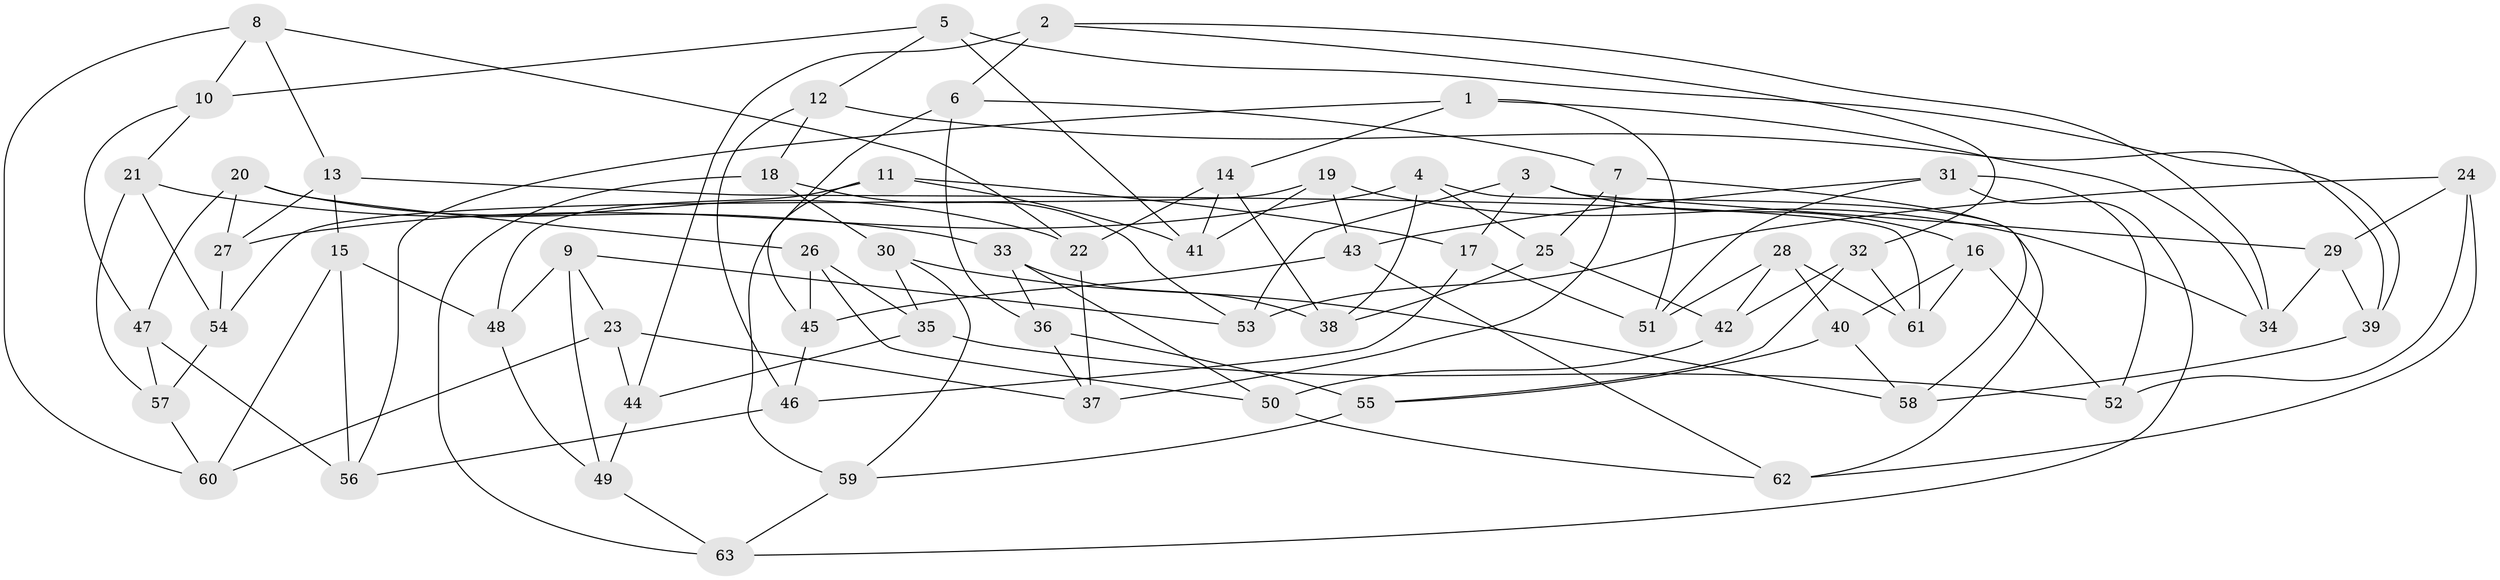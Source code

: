// coarse degree distribution, {4: 0.15, 6: 0.25, 8: 0.2, 5: 0.15, 7: 0.25}
// Generated by graph-tools (version 1.1) at 2025/38/03/04/25 23:38:10]
// undirected, 63 vertices, 126 edges
graph export_dot {
  node [color=gray90,style=filled];
  1;
  2;
  3;
  4;
  5;
  6;
  7;
  8;
  9;
  10;
  11;
  12;
  13;
  14;
  15;
  16;
  17;
  18;
  19;
  20;
  21;
  22;
  23;
  24;
  25;
  26;
  27;
  28;
  29;
  30;
  31;
  32;
  33;
  34;
  35;
  36;
  37;
  38;
  39;
  40;
  41;
  42;
  43;
  44;
  45;
  46;
  47;
  48;
  49;
  50;
  51;
  52;
  53;
  54;
  55;
  56;
  57;
  58;
  59;
  60;
  61;
  62;
  63;
  1 -- 14;
  1 -- 51;
  1 -- 34;
  1 -- 56;
  2 -- 32;
  2 -- 44;
  2 -- 34;
  2 -- 6;
  3 -- 16;
  3 -- 29;
  3 -- 17;
  3 -- 53;
  4 -- 62;
  4 -- 27;
  4 -- 25;
  4 -- 38;
  5 -- 39;
  5 -- 10;
  5 -- 12;
  5 -- 41;
  6 -- 7;
  6 -- 36;
  6 -- 45;
  7 -- 25;
  7 -- 37;
  7 -- 58;
  8 -- 22;
  8 -- 13;
  8 -- 60;
  8 -- 10;
  9 -- 23;
  9 -- 49;
  9 -- 48;
  9 -- 53;
  10 -- 47;
  10 -- 21;
  11 -- 41;
  11 -- 59;
  11 -- 17;
  11 -- 48;
  12 -- 46;
  12 -- 18;
  12 -- 39;
  13 -- 61;
  13 -- 15;
  13 -- 27;
  14 -- 38;
  14 -- 41;
  14 -- 22;
  15 -- 60;
  15 -- 56;
  15 -- 48;
  16 -- 40;
  16 -- 52;
  16 -- 61;
  17 -- 46;
  17 -- 51;
  18 -- 53;
  18 -- 30;
  18 -- 63;
  19 -- 34;
  19 -- 43;
  19 -- 54;
  19 -- 41;
  20 -- 27;
  20 -- 26;
  20 -- 22;
  20 -- 47;
  21 -- 57;
  21 -- 54;
  21 -- 33;
  22 -- 37;
  23 -- 60;
  23 -- 44;
  23 -- 37;
  24 -- 62;
  24 -- 29;
  24 -- 53;
  24 -- 52;
  25 -- 38;
  25 -- 42;
  26 -- 35;
  26 -- 45;
  26 -- 50;
  27 -- 54;
  28 -- 42;
  28 -- 61;
  28 -- 51;
  28 -- 40;
  29 -- 39;
  29 -- 34;
  30 -- 58;
  30 -- 59;
  30 -- 35;
  31 -- 52;
  31 -- 43;
  31 -- 63;
  31 -- 51;
  32 -- 55;
  32 -- 42;
  32 -- 61;
  33 -- 36;
  33 -- 38;
  33 -- 50;
  35 -- 52;
  35 -- 44;
  36 -- 37;
  36 -- 55;
  39 -- 58;
  40 -- 55;
  40 -- 58;
  42 -- 50;
  43 -- 45;
  43 -- 62;
  44 -- 49;
  45 -- 46;
  46 -- 56;
  47 -- 56;
  47 -- 57;
  48 -- 49;
  49 -- 63;
  50 -- 62;
  54 -- 57;
  55 -- 59;
  57 -- 60;
  59 -- 63;
}
